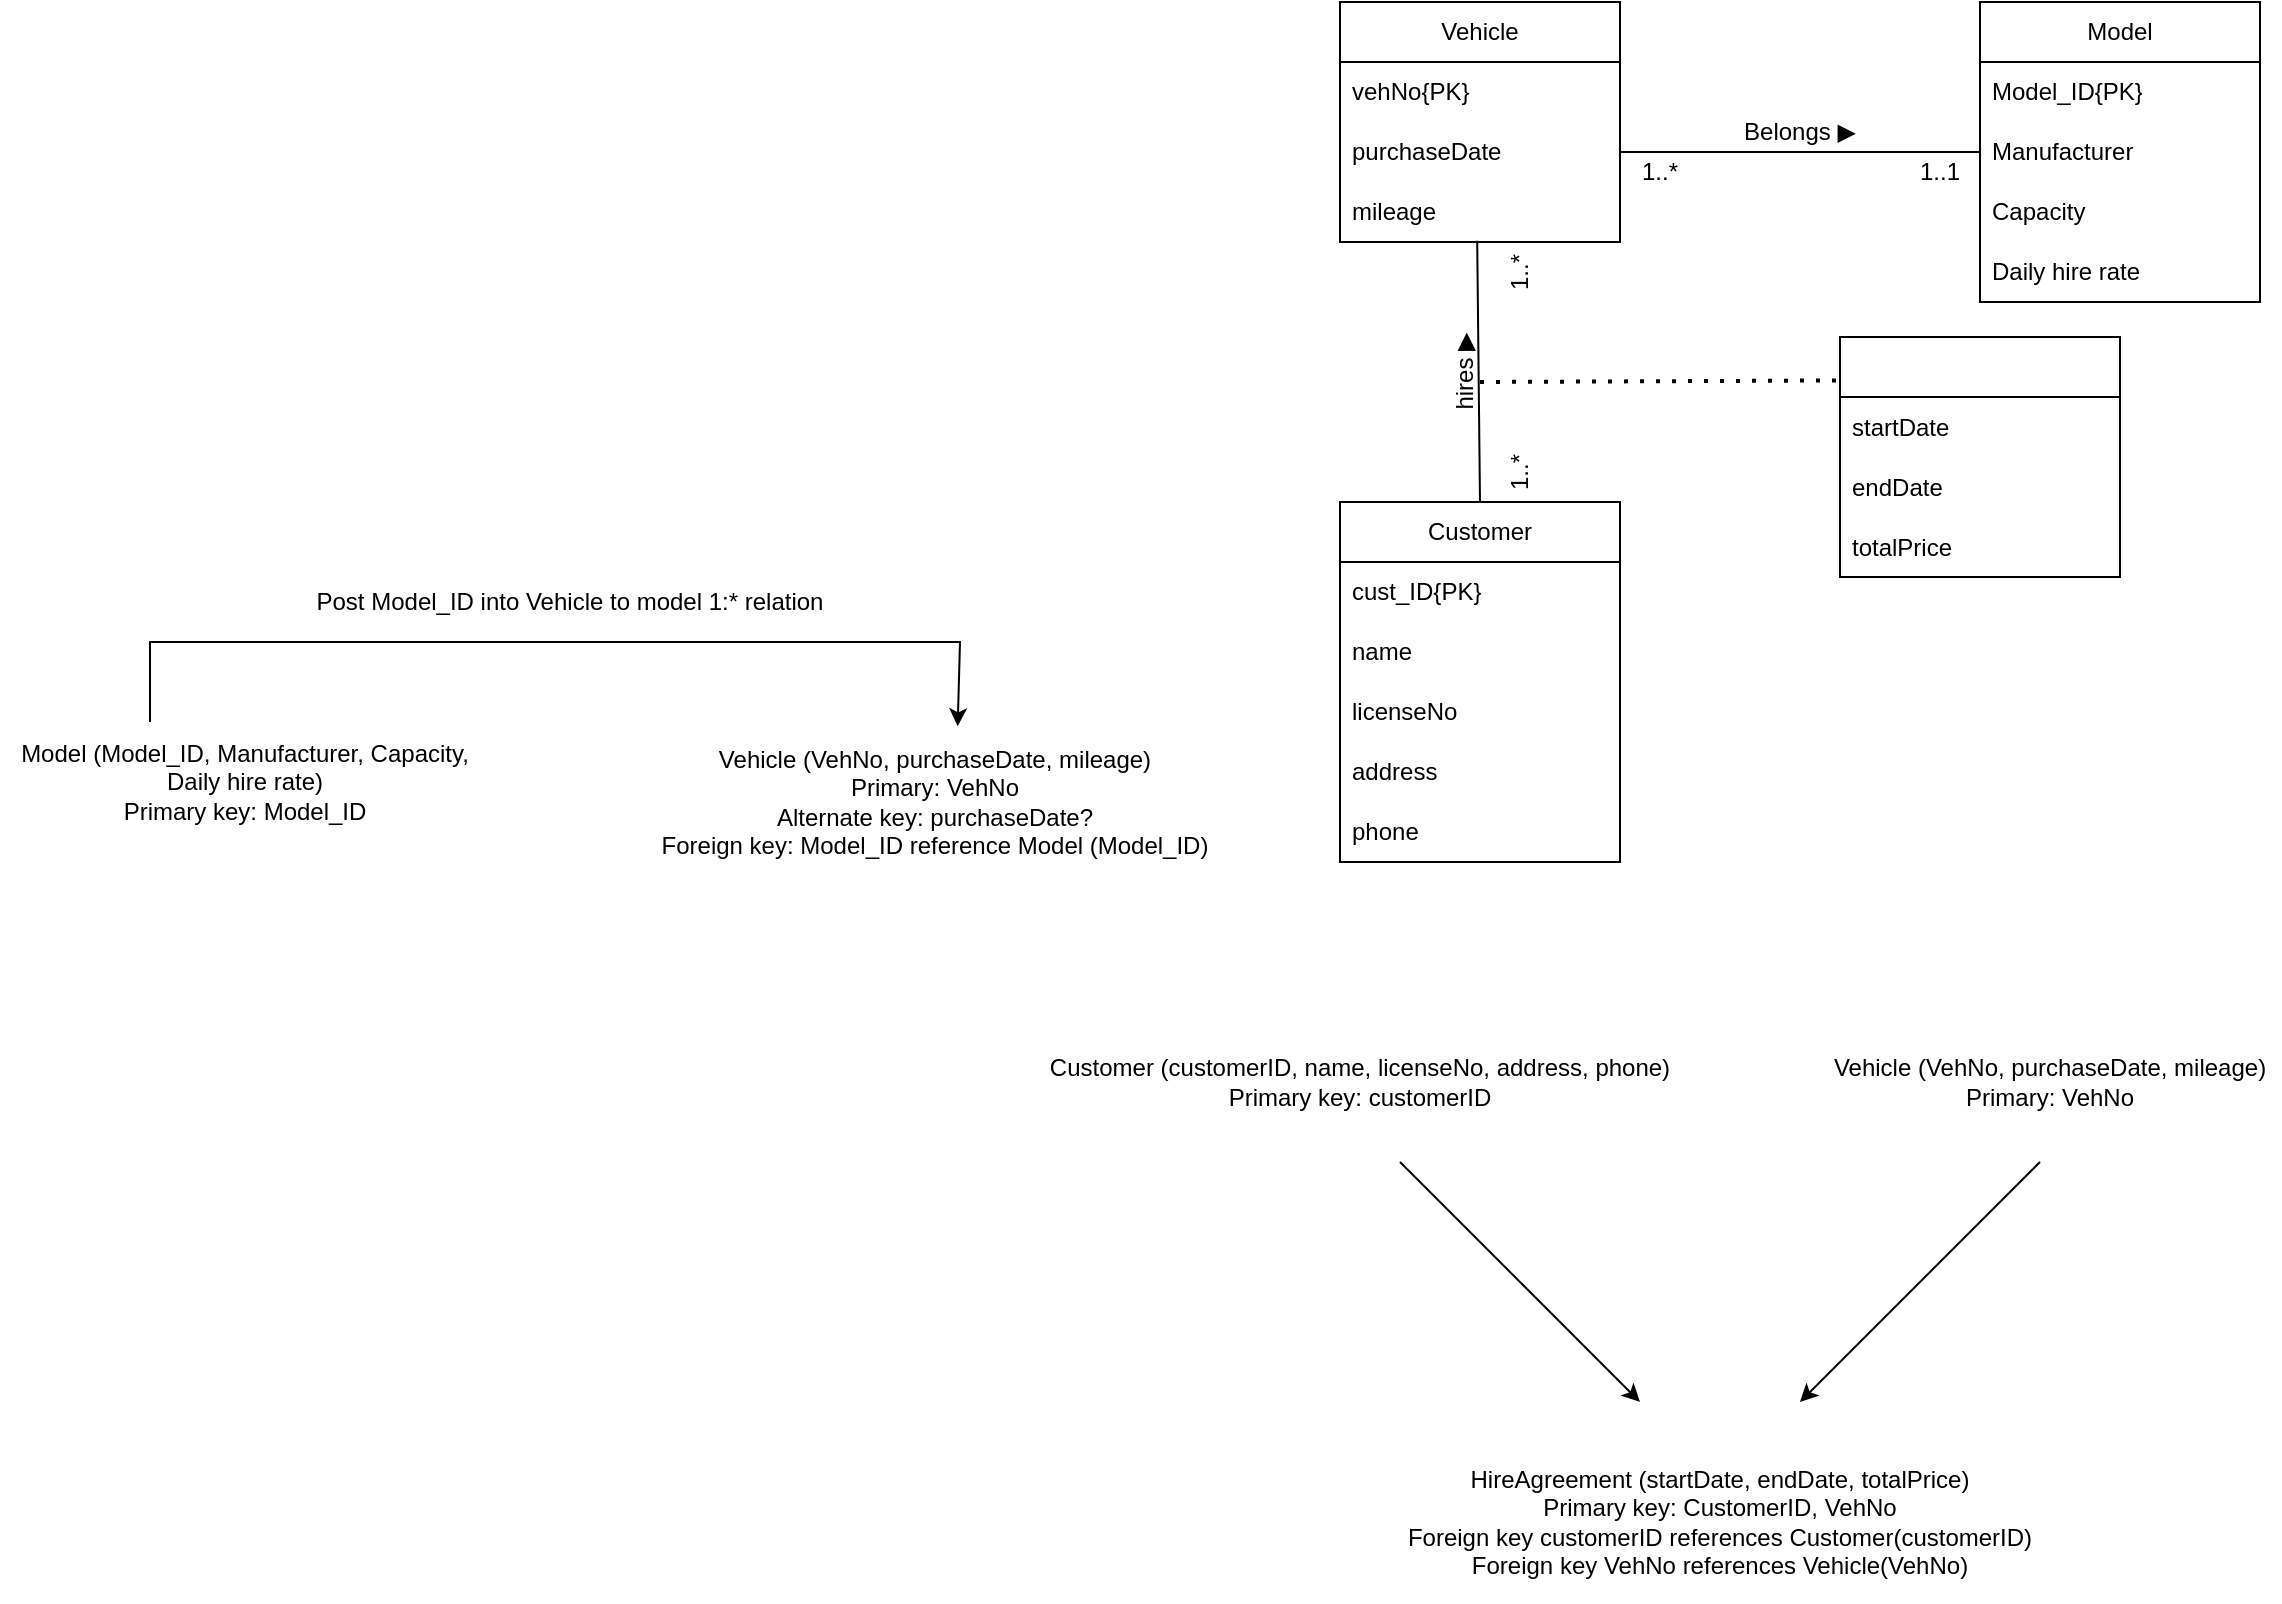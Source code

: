 <mxfile version="24.4.0" type="github">
  <diagram name="Page-1" id="R7tkVovCSRG-hz7lbjan">
    <mxGraphModel dx="1674" dy="851" grid="1" gridSize="10" guides="1" tooltips="1" connect="1" arrows="1" fold="1" page="1" pageScale="1" pageWidth="1169" pageHeight="827" math="0" shadow="0">
      <root>
        <mxCell id="0" />
        <mxCell id="1" parent="0" />
        <mxCell id="SMFKbM1USn1imytBMvvd-1" value="Vehicle" style="swimlane;fontStyle=0;childLayout=stackLayout;horizontal=1;startSize=30;horizontalStack=0;resizeParent=1;resizeParentMax=0;resizeLast=0;collapsible=1;marginBottom=0;whiteSpace=wrap;html=1;" parent="1" vertex="1">
          <mxGeometry x="690" y="20" width="140" height="120" as="geometry" />
        </mxCell>
        <mxCell id="SMFKbM1USn1imytBMvvd-2" value="vehNo{PK}" style="text;strokeColor=none;fillColor=none;align=left;verticalAlign=middle;spacingLeft=4;spacingRight=4;overflow=hidden;points=[[0,0.5],[1,0.5]];portConstraint=eastwest;rotatable=0;whiteSpace=wrap;html=1;" parent="SMFKbM1USn1imytBMvvd-1" vertex="1">
          <mxGeometry y="30" width="140" height="30" as="geometry" />
        </mxCell>
        <mxCell id="SMFKbM1USn1imytBMvvd-3" value="purchaseDate" style="text;strokeColor=none;fillColor=none;align=left;verticalAlign=middle;spacingLeft=4;spacingRight=4;overflow=hidden;points=[[0,0.5],[1,0.5]];portConstraint=eastwest;rotatable=0;whiteSpace=wrap;html=1;" parent="SMFKbM1USn1imytBMvvd-1" vertex="1">
          <mxGeometry y="60" width="140" height="30" as="geometry" />
        </mxCell>
        <mxCell id="SMFKbM1USn1imytBMvvd-4" value="mileage" style="text;strokeColor=none;fillColor=none;align=left;verticalAlign=middle;spacingLeft=4;spacingRight=4;overflow=hidden;points=[[0,0.5],[1,0.5]];portConstraint=eastwest;rotatable=0;whiteSpace=wrap;html=1;" parent="SMFKbM1USn1imytBMvvd-1" vertex="1">
          <mxGeometry y="90" width="140" height="30" as="geometry" />
        </mxCell>
        <mxCell id="SMFKbM1USn1imytBMvvd-5" value="Model" style="swimlane;fontStyle=0;childLayout=stackLayout;horizontal=1;startSize=30;horizontalStack=0;resizeParent=1;resizeParentMax=0;resizeLast=0;collapsible=1;marginBottom=0;whiteSpace=wrap;html=1;" parent="1" vertex="1">
          <mxGeometry x="1010" y="20" width="140" height="150" as="geometry" />
        </mxCell>
        <mxCell id="SMFKbM1USn1imytBMvvd-6" value="Model_ID{PK}" style="text;strokeColor=none;fillColor=none;align=left;verticalAlign=middle;spacingLeft=4;spacingRight=4;overflow=hidden;points=[[0,0.5],[1,0.5]];portConstraint=eastwest;rotatable=0;whiteSpace=wrap;html=1;" parent="SMFKbM1USn1imytBMvvd-5" vertex="1">
          <mxGeometry y="30" width="140" height="30" as="geometry" />
        </mxCell>
        <mxCell id="SMFKbM1USn1imytBMvvd-7" value="Manufacturer" style="text;strokeColor=none;fillColor=none;align=left;verticalAlign=middle;spacingLeft=4;spacingRight=4;overflow=hidden;points=[[0,0.5],[1,0.5]];portConstraint=eastwest;rotatable=0;whiteSpace=wrap;html=1;" parent="SMFKbM1USn1imytBMvvd-5" vertex="1">
          <mxGeometry y="60" width="140" height="30" as="geometry" />
        </mxCell>
        <mxCell id="SMFKbM1USn1imytBMvvd-8" value="Capacity" style="text;strokeColor=none;fillColor=none;align=left;verticalAlign=middle;spacingLeft=4;spacingRight=4;overflow=hidden;points=[[0,0.5],[1,0.5]];portConstraint=eastwest;rotatable=0;whiteSpace=wrap;html=1;" parent="SMFKbM1USn1imytBMvvd-5" vertex="1">
          <mxGeometry y="90" width="140" height="30" as="geometry" />
        </mxCell>
        <mxCell id="SMFKbM1USn1imytBMvvd-9" value="Daily hire rate" style="text;strokeColor=none;fillColor=none;align=left;verticalAlign=middle;spacingLeft=4;spacingRight=4;overflow=hidden;points=[[0,0.5],[1,0.5]];portConstraint=eastwest;rotatable=0;whiteSpace=wrap;html=1;" parent="SMFKbM1USn1imytBMvvd-5" vertex="1">
          <mxGeometry y="120" width="140" height="30" as="geometry" />
        </mxCell>
        <mxCell id="SMFKbM1USn1imytBMvvd-10" value="" style="endArrow=none;html=1;rounded=0;exitX=1;exitY=0.5;exitDx=0;exitDy=0;entryX=0;entryY=0.5;entryDx=0;entryDy=0;" parent="1" source="SMFKbM1USn1imytBMvvd-3" target="SMFKbM1USn1imytBMvvd-7" edge="1">
          <mxGeometry width="50" height="50" relative="1" as="geometry">
            <mxPoint x="940" y="260" as="sourcePoint" />
            <mxPoint x="990" y="210" as="targetPoint" />
            <Array as="points">
              <mxPoint x="920" y="95" />
            </Array>
          </mxGeometry>
        </mxCell>
        <mxCell id="SMFKbM1USn1imytBMvvd-11" value="Belongs&amp;nbsp;▶" style="text;html=1;align=center;verticalAlign=middle;whiteSpace=wrap;rounded=0;" parent="1" vertex="1">
          <mxGeometry x="890" y="70" width="60" height="30" as="geometry" />
        </mxCell>
        <mxCell id="SMFKbM1USn1imytBMvvd-12" value="1..*" style="text;html=1;align=center;verticalAlign=middle;whiteSpace=wrap;rounded=0;" parent="1" vertex="1">
          <mxGeometry x="830" y="90" width="40" height="30" as="geometry" />
        </mxCell>
        <mxCell id="SMFKbM1USn1imytBMvvd-13" value="1..1" style="text;html=1;align=center;verticalAlign=middle;whiteSpace=wrap;rounded=0;" parent="1" vertex="1">
          <mxGeometry x="970" y="90" width="40" height="30" as="geometry" />
        </mxCell>
        <mxCell id="SMFKbM1USn1imytBMvvd-14" value="Customer" style="swimlane;fontStyle=0;childLayout=stackLayout;horizontal=1;startSize=30;horizontalStack=0;resizeParent=1;resizeParentMax=0;resizeLast=0;collapsible=1;marginBottom=0;whiteSpace=wrap;html=1;" parent="1" vertex="1">
          <mxGeometry x="690" y="270" width="140" height="180" as="geometry" />
        </mxCell>
        <mxCell id="SMFKbM1USn1imytBMvvd-15" value="cust_ID{PK}" style="text;strokeColor=none;fillColor=none;align=left;verticalAlign=middle;spacingLeft=4;spacingRight=4;overflow=hidden;points=[[0,0.5],[1,0.5]];portConstraint=eastwest;rotatable=0;whiteSpace=wrap;html=1;" parent="SMFKbM1USn1imytBMvvd-14" vertex="1">
          <mxGeometry y="30" width="140" height="30" as="geometry" />
        </mxCell>
        <mxCell id="SMFKbM1USn1imytBMvvd-16" value="name" style="text;strokeColor=none;fillColor=none;align=left;verticalAlign=middle;spacingLeft=4;spacingRight=4;overflow=hidden;points=[[0,0.5],[1,0.5]];portConstraint=eastwest;rotatable=0;whiteSpace=wrap;html=1;" parent="SMFKbM1USn1imytBMvvd-14" vertex="1">
          <mxGeometry y="60" width="140" height="30" as="geometry" />
        </mxCell>
        <mxCell id="SMFKbM1USn1imytBMvvd-17" value="licenseNo" style="text;strokeColor=none;fillColor=none;align=left;verticalAlign=middle;spacingLeft=4;spacingRight=4;overflow=hidden;points=[[0,0.5],[1,0.5]];portConstraint=eastwest;rotatable=0;whiteSpace=wrap;html=1;" parent="SMFKbM1USn1imytBMvvd-14" vertex="1">
          <mxGeometry y="90" width="140" height="30" as="geometry" />
        </mxCell>
        <mxCell id="SMFKbM1USn1imytBMvvd-27" value="address" style="text;strokeColor=none;fillColor=none;align=left;verticalAlign=middle;spacingLeft=4;spacingRight=4;overflow=hidden;points=[[0,0.5],[1,0.5]];portConstraint=eastwest;rotatable=0;whiteSpace=wrap;html=1;" parent="SMFKbM1USn1imytBMvvd-14" vertex="1">
          <mxGeometry y="120" width="140" height="30" as="geometry" />
        </mxCell>
        <mxCell id="SMFKbM1USn1imytBMvvd-28" value="phone" style="text;strokeColor=none;fillColor=none;align=left;verticalAlign=middle;spacingLeft=4;spacingRight=4;overflow=hidden;points=[[0,0.5],[1,0.5]];portConstraint=eastwest;rotatable=0;whiteSpace=wrap;html=1;" parent="SMFKbM1USn1imytBMvvd-14" vertex="1">
          <mxGeometry y="150" width="140" height="30" as="geometry" />
        </mxCell>
        <mxCell id="SMFKbM1USn1imytBMvvd-18" value="" style="endArrow=none;html=1;rounded=0;exitX=0.5;exitY=0;exitDx=0;exitDy=0;entryX=0.49;entryY=0.98;entryDx=0;entryDy=0;entryPerimeter=0;" parent="1" source="SMFKbM1USn1imytBMvvd-14" target="SMFKbM1USn1imytBMvvd-4" edge="1">
          <mxGeometry width="50" height="50" relative="1" as="geometry">
            <mxPoint x="790" y="250" as="sourcePoint" />
            <mxPoint x="840" y="200" as="targetPoint" />
          </mxGeometry>
        </mxCell>
        <mxCell id="SMFKbM1USn1imytBMvvd-19" value="hires ▶" style="text;html=1;align=center;verticalAlign=middle;whiteSpace=wrap;rounded=0;rotation=-90;" parent="1" vertex="1">
          <mxGeometry x="722.5" y="187.5" width="60" height="35" as="geometry" />
        </mxCell>
        <mxCell id="SMFKbM1USn1imytBMvvd-20" value="1..*" style="text;html=1;align=center;verticalAlign=middle;whiteSpace=wrap;rounded=0;rotation=-90;" parent="1" vertex="1">
          <mxGeometry x="760" y="240" width="40" height="30" as="geometry" />
        </mxCell>
        <mxCell id="SMFKbM1USn1imytBMvvd-21" value="1..*" style="text;html=1;align=center;verticalAlign=middle;whiteSpace=wrap;rounded=0;rotation=-90;" parent="1" vertex="1">
          <mxGeometry x="760" y="140" width="40" height="30" as="geometry" />
        </mxCell>
        <mxCell id="SMFKbM1USn1imytBMvvd-22" value="" style="endArrow=none;dashed=1;html=1;dashPattern=1 3;strokeWidth=2;rounded=0;entryX=0.009;entryY=0.181;entryDx=0;entryDy=0;entryPerimeter=0;" parent="1" target="SMFKbM1USn1imytBMvvd-23" edge="1">
          <mxGeometry width="50" height="50" relative="1" as="geometry">
            <mxPoint x="760" y="210" as="sourcePoint" />
            <mxPoint x="940" y="210" as="targetPoint" />
          </mxGeometry>
        </mxCell>
        <mxCell id="SMFKbM1USn1imytBMvvd-23" value="" style="swimlane;fontStyle=0;childLayout=stackLayout;horizontal=1;startSize=30;horizontalStack=0;resizeParent=1;resizeParentMax=0;resizeLast=0;collapsible=1;marginBottom=0;whiteSpace=wrap;html=1;" parent="1" vertex="1">
          <mxGeometry x="940" y="187.5" width="140" height="120" as="geometry" />
        </mxCell>
        <mxCell id="SMFKbM1USn1imytBMvvd-24" value="startDate" style="text;strokeColor=none;fillColor=none;align=left;verticalAlign=middle;spacingLeft=4;spacingRight=4;overflow=hidden;points=[[0,0.5],[1,0.5]];portConstraint=eastwest;rotatable=0;whiteSpace=wrap;html=1;" parent="SMFKbM1USn1imytBMvvd-23" vertex="1">
          <mxGeometry y="30" width="140" height="30" as="geometry" />
        </mxCell>
        <mxCell id="SMFKbM1USn1imytBMvvd-25" value="endDate" style="text;strokeColor=none;fillColor=none;align=left;verticalAlign=middle;spacingLeft=4;spacingRight=4;overflow=hidden;points=[[0,0.5],[1,0.5]];portConstraint=eastwest;rotatable=0;whiteSpace=wrap;html=1;" parent="SMFKbM1USn1imytBMvvd-23" vertex="1">
          <mxGeometry y="60" width="140" height="30" as="geometry" />
        </mxCell>
        <mxCell id="SMFKbM1USn1imytBMvvd-26" value="totalPrice" style="text;strokeColor=none;fillColor=none;align=left;verticalAlign=middle;spacingLeft=4;spacingRight=4;overflow=hidden;points=[[0,0.5],[1,0.5]];portConstraint=eastwest;rotatable=0;whiteSpace=wrap;html=1;" parent="SMFKbM1USn1imytBMvvd-23" vertex="1">
          <mxGeometry y="90" width="140" height="30" as="geometry" />
        </mxCell>
        <mxCell id="mN7e4mBWiY_VBtz48zXP-1" value="" style="endArrow=classic;html=1;rounded=0;entryX=0.536;entryY=0.027;entryDx=0;entryDy=0;entryPerimeter=0;" parent="1" target="mN7e4mBWiY_VBtz48zXP-3" edge="1">
          <mxGeometry width="50" height="50" relative="1" as="geometry">
            <mxPoint x="95" y="380" as="sourcePoint" />
            <mxPoint x="488" y="360" as="targetPoint" />
            <Array as="points">
              <mxPoint x="95" y="340" />
              <mxPoint x="500" y="340" />
            </Array>
          </mxGeometry>
        </mxCell>
        <mxCell id="mN7e4mBWiY_VBtz48zXP-2" value="Model (Model_ID, Manufacturer, Capacity, Daily hire rate)&lt;div&gt;Primary key: Model_ID&lt;/div&gt;" style="text;html=1;align=center;verticalAlign=middle;whiteSpace=wrap;rounded=0;" parent="1" vertex="1">
          <mxGeometry x="20" y="380" width="245" height="60" as="geometry" />
        </mxCell>
        <mxCell id="mN7e4mBWiY_VBtz48zXP-3" value="Vehicle (VehNo, purchaseDate, mileage)&lt;div&gt;Primary: VehNo&lt;/div&gt;&lt;div&gt;Alternate key: purchaseDate?&lt;/div&gt;&lt;div&gt;Foreign key: Model_ID reference Model (Model_ID)&lt;/div&gt;" style="text;html=1;align=center;verticalAlign=middle;whiteSpace=wrap;rounded=0;" parent="1" vertex="1">
          <mxGeometry x="330" y="380" width="315" height="80" as="geometry" />
        </mxCell>
        <mxCell id="mN7e4mBWiY_VBtz48zXP-4" value="Post Model_ID into Vehicle to model 1:* relation" style="text;html=1;align=center;verticalAlign=middle;whiteSpace=wrap;rounded=0;" parent="1" vertex="1">
          <mxGeometry x="145" y="300" width="320" height="40" as="geometry" />
        </mxCell>
        <mxCell id="mN7e4mBWiY_VBtz48zXP-7" value="" style="endArrow=classic;html=1;rounded=0;" parent="1" edge="1">
          <mxGeometry width="50" height="50" relative="1" as="geometry">
            <mxPoint x="720" y="600" as="sourcePoint" />
            <mxPoint x="840" y="720" as="targetPoint" />
          </mxGeometry>
        </mxCell>
        <mxCell id="mN7e4mBWiY_VBtz48zXP-8" value="" style="endArrow=classic;html=1;rounded=0;" parent="1" edge="1">
          <mxGeometry width="50" height="50" relative="1" as="geometry">
            <mxPoint x="1040" y="600" as="sourcePoint" />
            <mxPoint x="920" y="720" as="targetPoint" />
          </mxGeometry>
        </mxCell>
        <mxCell id="mN7e4mBWiY_VBtz48zXP-10" value="Customer (customerID, name, licenseNo, address, phone)&lt;div&gt;Primary key: customerID&lt;/div&gt;" style="text;html=1;align=center;verticalAlign=middle;whiteSpace=wrap;rounded=0;" parent="1" vertex="1">
          <mxGeometry x="520" y="520" width="360" height="80" as="geometry" />
        </mxCell>
        <mxCell id="mN7e4mBWiY_VBtz48zXP-12" value="Vehicle (VehNo, purchaseDate, mileage)&lt;div&gt;Primary: VehNo&lt;br&gt;&lt;/div&gt;" style="text;html=1;align=center;verticalAlign=middle;whiteSpace=wrap;rounded=0;" parent="1" vertex="1">
          <mxGeometry x="930" y="520" width="230" height="80" as="geometry" />
        </mxCell>
        <mxCell id="mN7e4mBWiY_VBtz48zXP-13" value="HireAgreement (startDate, endDate, totalPrice)&lt;div&gt;Primary key: CustomerID, VehNo&lt;/div&gt;&lt;div&gt;Foreign key customerID references Customer(customerID)&lt;/div&gt;&lt;div&gt;Foreign key VehNo references Vehicle(VehNo)&lt;br&gt;&lt;/div&gt;" style="text;html=1;align=center;verticalAlign=middle;whiteSpace=wrap;rounded=0;" parent="1" vertex="1">
          <mxGeometry x="660" y="740" width="440" height="80" as="geometry" />
        </mxCell>
      </root>
    </mxGraphModel>
  </diagram>
</mxfile>
